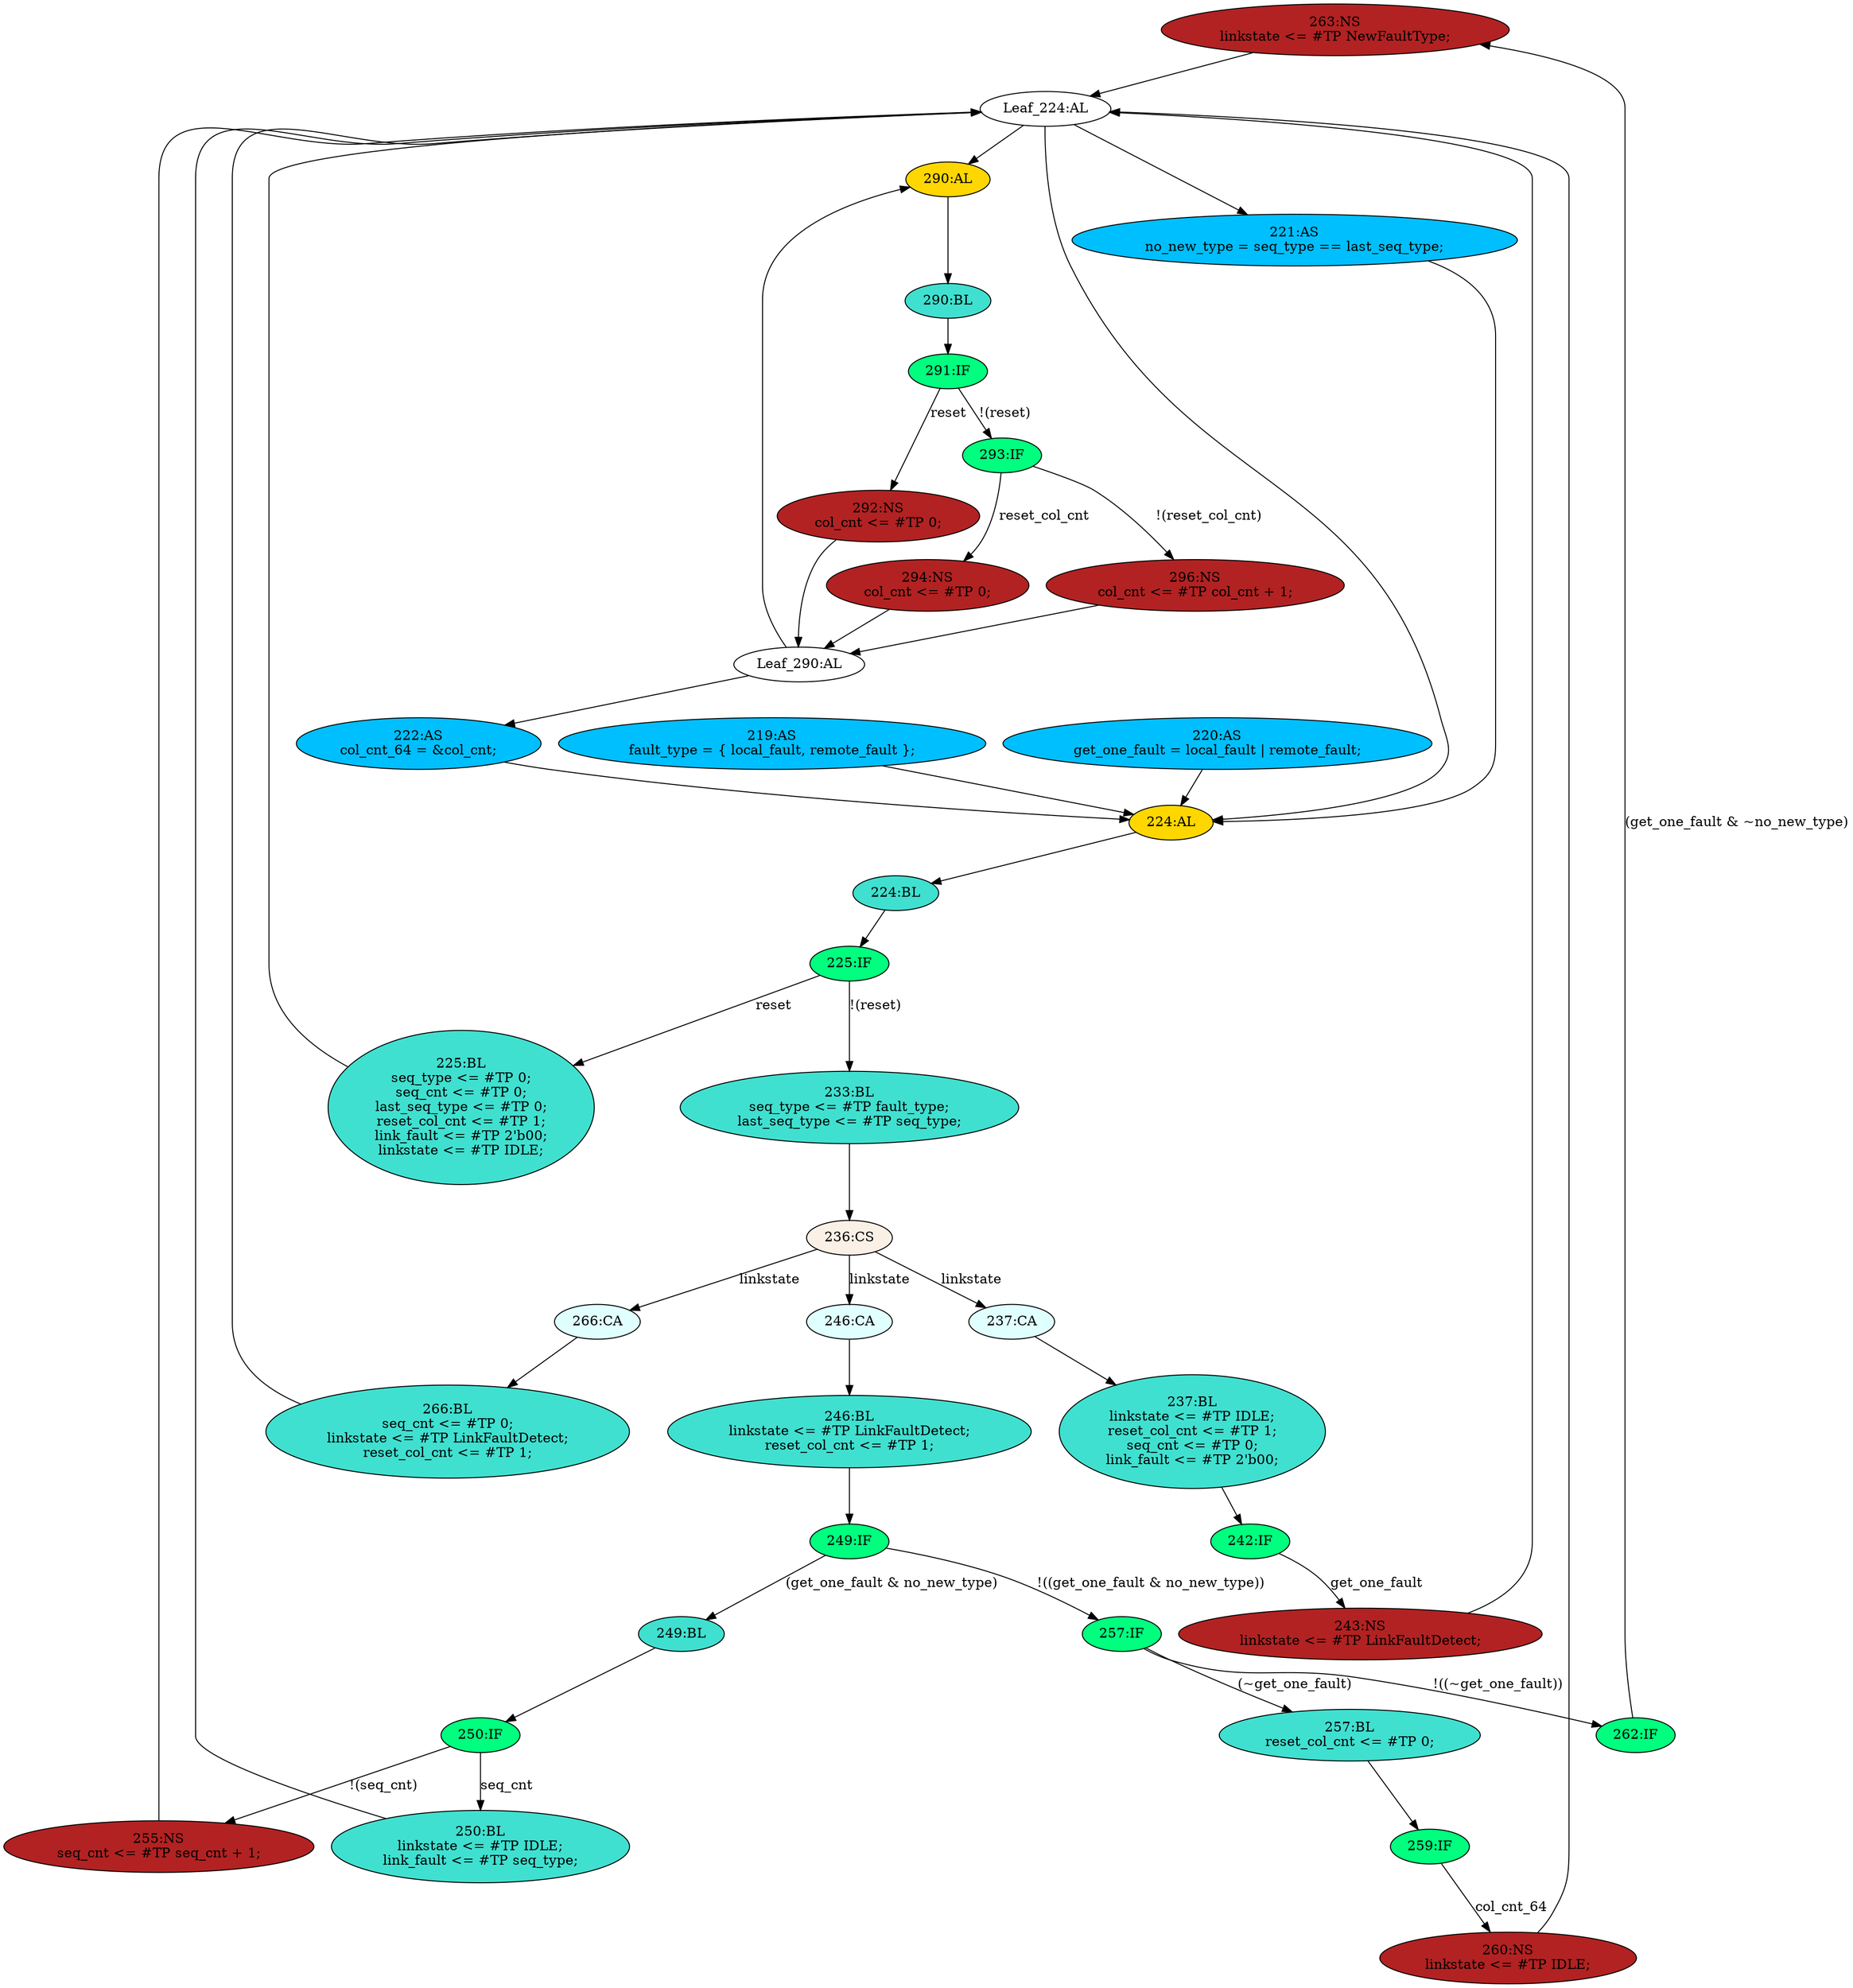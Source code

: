 strict digraph "compose( ,  )" {
	node [label="\N"];
	"263:NS"	 [ast="<pyverilog.vparser.ast.NonblockingSubstitution object at 0x7fe9c2478390>",
		fillcolor=firebrick,
		label="263:NS
linkstate <= #TP NewFaultType;",
		statements="[<pyverilog.vparser.ast.NonblockingSubstitution object at 0x7fe9c2478390>]",
		style=filled,
		typ=NonblockingSubstitution];
	"Leaf_224:AL"	 [def_var="['seq_type', 'link_fault', 'last_seq_type', 'linkstate', 'seq_cnt', 'reset_col_cnt']",
		label="Leaf_224:AL"];
	"263:NS" -> "Leaf_224:AL"	 [cond="[]",
		lineno=None];
	"259:IF"	 [ast="<pyverilog.vparser.ast.IfStatement object at 0x7fe9c2475e10>",
		fillcolor=springgreen,
		label="259:IF",
		statements="[]",
		style=filled,
		typ=IfStatement];
	"260:NS"	 [ast="<pyverilog.vparser.ast.NonblockingSubstitution object at 0x7fe9c2475f90>",
		fillcolor=firebrick,
		label="260:NS
linkstate <= #TP IDLE;",
		statements="[<pyverilog.vparser.ast.NonblockingSubstitution object at 0x7fe9c2475f90>]",
		style=filled,
		typ=NonblockingSubstitution];
	"259:IF" -> "260:NS"	 [cond="['col_cnt_64']",
		label=col_cnt_64,
		lineno=259];
	"262:IF"	 [ast="<pyverilog.vparser.ast.IfStatement object at 0x7fe9c24781d0>",
		fillcolor=springgreen,
		label="262:IF",
		statements="[]",
		style=filled,
		typ=IfStatement];
	"262:IF" -> "263:NS"	 [cond="['get_one_fault', 'no_new_type']",
		label="(get_one_fault & ~no_new_type)",
		lineno=262];
	"250:IF"	 [ast="<pyverilog.vparser.ast.IfStatement object at 0x7fe9c2475790>",
		fillcolor=springgreen,
		label="250:IF",
		statements="[]",
		style=filled,
		typ=IfStatement];
	"250:BL"	 [ast="<pyverilog.vparser.ast.Block object at 0x7fe9c2475550>",
		fillcolor=turquoise,
		label="250:BL
linkstate <= #TP IDLE;
link_fault <= #TP seq_type;",
		statements="[<pyverilog.vparser.ast.NonblockingSubstitution object at 0x7fe9c2475510>, <pyverilog.vparser.ast.NonblockingSubstitution object \
at 0x7fe9c24756d0>]",
		style=filled,
		typ=Block];
	"250:IF" -> "250:BL"	 [cond="['seq_cnt']",
		label=seq_cnt,
		lineno=250];
	"255:NS"	 [ast="<pyverilog.vparser.ast.NonblockingSubstitution object at 0x7fe9c2475990>",
		fillcolor=firebrick,
		label="255:NS
seq_cnt <= #TP seq_cnt + 1;",
		statements="[<pyverilog.vparser.ast.NonblockingSubstitution object at 0x7fe9c2475990>]",
		style=filled,
		typ=NonblockingSubstitution];
	"250:IF" -> "255:NS"	 [cond="['seq_cnt']",
		label="!(seq_cnt)",
		lineno=250];
	"224:AL"	 [ast="<pyverilog.vparser.ast.Always object at 0x7fe9c2341bd0>",
		clk_sens=True,
		fillcolor=gold,
		label="224:AL",
		sens="['rxclk', 'reset']",
		statements="[]",
		style=filled,
		typ=Always,
		use_var="['reset', 'seq_type', 'no_new_type', 'col_cnt_64', 'get_one_fault', 'linkstate', 'seq_cnt', 'fault_type']"];
	"224:BL"	 [ast="<pyverilog.vparser.ast.Block object at 0x7fe9c23412d0>",
		fillcolor=turquoise,
		label="224:BL",
		statements="[]",
		style=filled,
		typ=Block];
	"224:AL" -> "224:BL"	 [cond="[]",
		lineno=None];
	"243:NS"	 [ast="<pyverilog.vparser.ast.NonblockingSubstitution object at 0x7fe9c2470ad0>",
		fillcolor=firebrick,
		label="243:NS
linkstate <= #TP LinkFaultDetect;",
		statements="[<pyverilog.vparser.ast.NonblockingSubstitution object at 0x7fe9c2470ad0>]",
		style=filled,
		typ=NonblockingSubstitution];
	"243:NS" -> "Leaf_224:AL"	 [cond="[]",
		lineno=None];
	"296:NS"	 [ast="<pyverilog.vparser.ast.NonblockingSubstitution object at 0x7fe9c2037210>",
		fillcolor=firebrick,
		label="296:NS
col_cnt <= #TP col_cnt + 1;",
		statements="[<pyverilog.vparser.ast.NonblockingSubstitution object at 0x7fe9c2037210>]",
		style=filled,
		typ=NonblockingSubstitution];
	"Leaf_290:AL"	 [def_var="['col_cnt']",
		label="Leaf_290:AL"];
	"296:NS" -> "Leaf_290:AL"	 [cond="[]",
		lineno=None];
	"249:IF"	 [ast="<pyverilog.vparser.ast.IfStatement object at 0x7fe9c2475a10>",
		fillcolor=springgreen,
		label="249:IF",
		statements="[]",
		style=filled,
		typ=IfStatement];
	"249:BL"	 [ast="<pyverilog.vparser.ast.Block object at 0x7fe9c2475290>",
		fillcolor=turquoise,
		label="249:BL",
		statements="[]",
		style=filled,
		typ=Block];
	"249:IF" -> "249:BL"	 [cond="['get_one_fault', 'no_new_type']",
		label="(get_one_fault & no_new_type)",
		lineno=249];
	"257:IF"	 [ast="<pyverilog.vparser.ast.IfStatement object at 0x7fe9c2475d10>",
		fillcolor=springgreen,
		label="257:IF",
		statements="[]",
		style=filled,
		typ=IfStatement];
	"249:IF" -> "257:IF"	 [cond="['get_one_fault', 'no_new_type']",
		label="!((get_one_fault & no_new_type))",
		lineno=249];
	"293:IF"	 [ast="<pyverilog.vparser.ast.IfStatement object at 0x7fe9c2478f50>",
		fillcolor=springgreen,
		label="293:IF",
		statements="[]",
		style=filled,
		typ=IfStatement];
	"293:IF" -> "296:NS"	 [cond="['reset_col_cnt']",
		label="!(reset_col_cnt)",
		lineno=293];
	"294:NS"	 [ast="<pyverilog.vparser.ast.NonblockingSubstitution object at 0x7fe9c2478f10>",
		fillcolor=firebrick,
		label="294:NS
col_cnt <= #TP 0;",
		statements="[<pyverilog.vparser.ast.NonblockingSubstitution object at 0x7fe9c2478f10>]",
		style=filled,
		typ=NonblockingSubstitution];
	"293:IF" -> "294:NS"	 [cond="['reset_col_cnt']",
		label=reset_col_cnt,
		lineno=293];
	"237:BL"	 [ast="<pyverilog.vparser.ast.Block object at 0x7fe9c2470850>",
		fillcolor=turquoise,
		label="237:BL
linkstate <= #TP IDLE;
reset_col_cnt <= #TP 1;
seq_cnt <= #TP 0;
link_fault <= #TP 2'b00;",
		statements="[<pyverilog.vparser.ast.NonblockingSubstitution object at 0x7fe9c2470210>, <pyverilog.vparser.ast.NonblockingSubstitution object \
at 0x7fe9c2470410>, <pyverilog.vparser.ast.NonblockingSubstitution object at 0x7fe9c24705d0>, <pyverilog.vparser.ast.NonblockingSubstitution \
object at 0x7fe9c2470790>]",
		style=filled,
		typ=Block];
	"242:IF"	 [ast="<pyverilog.vparser.ast.IfStatement object at 0x7fe9c2470910>",
		fillcolor=springgreen,
		label="242:IF",
		statements="[]",
		style=filled,
		typ=IfStatement];
	"237:BL" -> "242:IF"	 [cond="[]",
		lineno=None];
	"246:BL"	 [ast="<pyverilog.vparser.ast.Block object at 0x7fe9c24750d0>",
		fillcolor=turquoise,
		label="246:BL
linkstate <= #TP LinkFaultDetect;
reset_col_cnt <= #TP 1;",
		statements="[<pyverilog.vparser.ast.NonblockingSubstitution object at 0x7fe9c2470d90>, <pyverilog.vparser.ast.NonblockingSubstitution object \
at 0x7fe9c2470fd0>]",
		style=filled,
		typ=Block];
	"246:BL" -> "249:IF"	 [cond="[]",
		lineno=None];
	"294:NS" -> "Leaf_290:AL"	 [cond="[]",
		lineno=None];
	"219:AS"	 [ast="<pyverilog.vparser.ast.Assign object at 0x7fe9c2341c50>",
		def_var="['fault_type']",
		fillcolor=deepskyblue,
		label="219:AS
fault_type = { local_fault, remote_fault };",
		statements="[]",
		style=filled,
		typ=Assign,
		use_var="['local_fault', 'remote_fault']"];
	"219:AS" -> "224:AL";
	"221:AS"	 [ast="<pyverilog.vparser.ast.Assign object at 0x7fe9c2341a50>",
		def_var="['no_new_type']",
		fillcolor=deepskyblue,
		label="221:AS
no_new_type = seq_type == last_seq_type;",
		statements="[]",
		style=filled,
		typ=Assign,
		use_var="['seq_type', 'last_seq_type']"];
	"221:AS" -> "224:AL";
	"249:BL" -> "250:IF"	 [cond="[]",
		lineno=None];
	"225:IF"	 [ast="<pyverilog.vparser.ast.IfStatement object at 0x7fe9c2098ad0>",
		fillcolor=springgreen,
		label="225:IF",
		statements="[]",
		style=filled,
		typ=IfStatement];
	"224:BL" -> "225:IF"	 [cond="[]",
		lineno=None];
	"290:AL"	 [ast="<pyverilog.vparser.ast.Always object at 0x7fe9c24789d0>",
		clk_sens=True,
		fillcolor=gold,
		label="290:AL",
		sens="['rxclk', 'reset']",
		statements="[]",
		style=filled,
		typ=Always,
		use_var="['reset', 'col_cnt', 'reset_col_cnt']"];
	"290:BL"	 [ast="<pyverilog.vparser.ast.Block object at 0x7fe9c2478a50>",
		fillcolor=turquoise,
		label="290:BL",
		statements="[]",
		style=filled,
		typ=Block];
	"290:AL" -> "290:BL"	 [cond="[]",
		lineno=None];
	"250:BL" -> "Leaf_224:AL"	 [cond="[]",
		lineno=None];
	"257:IF" -> "262:IF"	 [cond="['get_one_fault']",
		label="!((~get_one_fault))",
		lineno=257];
	"257:BL"	 [ast="<pyverilog.vparser.ast.Block object at 0x7fe9c2475d50>",
		fillcolor=turquoise,
		label="257:BL
reset_col_cnt <= #TP 0;",
		statements="[<pyverilog.vparser.ast.NonblockingSubstitution object at 0x7fe9c2475c90>]",
		style=filled,
		typ=Block];
	"257:IF" -> "257:BL"	 [cond="['get_one_fault']",
		label="(~get_one_fault)",
		lineno=257];
	"236:CS"	 [ast="<pyverilog.vparser.ast.CaseStatement object at 0x7fe9c2475310>",
		fillcolor=linen,
		label="236:CS",
		statements="[]",
		style=filled,
		typ=CaseStatement];
	"266:CA"	 [ast="<pyverilog.vparser.ast.Case object at 0x7fe9c2475250>",
		fillcolor=lightcyan,
		label="266:CA",
		statements="[]",
		style=filled,
		typ=Case];
	"236:CS" -> "266:CA"	 [cond="['linkstate']",
		label=linkstate,
		lineno=236];
	"246:CA"	 [ast="<pyverilog.vparser.ast.Case object at 0x7fe9c2470b50>",
		fillcolor=lightcyan,
		label="246:CA",
		statements="[]",
		style=filled,
		typ=Case];
	"236:CS" -> "246:CA"	 [cond="['linkstate']",
		label=linkstate,
		lineno=236];
	"237:CA"	 [ast="<pyverilog.vparser.ast.Case object at 0x7fe9c2470050>",
		fillcolor=lightcyan,
		label="237:CA",
		statements="[]",
		style=filled,
		typ=Case];
	"236:CS" -> "237:CA"	 [cond="['linkstate']",
		label=linkstate,
		lineno=236];
	"292:NS"	 [ast="<pyverilog.vparser.ast.NonblockingSubstitution object at 0x7fe9c2478bd0>",
		fillcolor=firebrick,
		label="292:NS
col_cnt <= #TP 0;",
		statements="[<pyverilog.vparser.ast.NonblockingSubstitution object at 0x7fe9c2478bd0>]",
		style=filled,
		typ=NonblockingSubstitution];
	"292:NS" -> "Leaf_290:AL"	 [cond="[]",
		lineno=None];
	"222:AS"	 [ast="<pyverilog.vparser.ast.Assign object at 0x7fe9c2341f10>",
		def_var="['col_cnt_64']",
		fillcolor=deepskyblue,
		label="222:AS
col_cnt_64 = &col_cnt;",
		statements="[]",
		style=filled,
		typ=Assign,
		use_var="['col_cnt']"];
	"222:AS" -> "224:AL";
	"266:BL"	 [ast="<pyverilog.vparser.ast.Block object at 0x7fe9c2478690>",
		fillcolor=turquoise,
		label="266:BL
seq_cnt <= #TP 0;
linkstate <= #TP LinkFaultDetect;
reset_col_cnt <= #TP 1;",
		statements="[<pyverilog.vparser.ast.NonblockingSubstitution object at 0x7fe9c2478410>, <pyverilog.vparser.ast.NonblockingSubstitution object \
at 0x7fe9c2478650>, <pyverilog.vparser.ast.NonblockingSubstitution object at 0x7fe9c2478850>]",
		style=filled,
		typ=Block];
	"266:CA" -> "266:BL"	 [cond="[]",
		lineno=None];
	"233:BL"	 [ast="<pyverilog.vparser.ast.Block object at 0x7fe9c2098f10>",
		fillcolor=turquoise,
		label="233:BL
seq_type <= #TP fault_type;
last_seq_type <= #TP seq_type;",
		statements="[<pyverilog.vparser.ast.NonblockingSubstitution object at 0x7fe9c2098c50>, <pyverilog.vparser.ast.NonblockingSubstitution object \
at 0x7fe9c2098e50>]",
		style=filled,
		typ=Block];
	"225:IF" -> "233:BL"	 [cond="['reset']",
		label="!(reset)",
		lineno=225];
	"225:BL"	 [ast="<pyverilog.vparser.ast.Block object at 0x7fe9c2098890>",
		fillcolor=turquoise,
		label="225:BL
seq_type <= #TP 0;
seq_cnt <= #TP 0;
last_seq_type <= #TP 0;
reset_col_cnt <= #TP 1;
link_fault <= #TP 2'b00;
linkstate <= #\
TP IDLE;",
		statements="[<pyverilog.vparser.ast.NonblockingSubstitution object at 0x7fe9c20980d0>, <pyverilog.vparser.ast.NonblockingSubstitution object \
at 0x7fe9c2098290>, <pyverilog.vparser.ast.NonblockingSubstitution object at 0x7fe9c2098490>, <pyverilog.vparser.ast.NonblockingSubstitution \
object at 0x7fe9c2098690>, <pyverilog.vparser.ast.NonblockingSubstitution object at 0x7fe9c2098850>, <pyverilog.vparser.ast.NonblockingSubstitution \
object at 0x7fe9c2098a10>]",
		style=filled,
		typ=Block];
	"225:IF" -> "225:BL"	 [cond="['reset']",
		label=reset,
		lineno=225];
	"246:CA" -> "246:BL"	 [cond="[]",
		lineno=None];
	"237:CA" -> "237:BL"	 [cond="[]",
		lineno=None];
	"233:BL" -> "236:CS"	 [cond="[]",
		lineno=None];
	"255:NS" -> "Leaf_224:AL"	 [cond="[]",
		lineno=None];
	"260:NS" -> "Leaf_224:AL"	 [cond="[]",
		lineno=None];
	"Leaf_224:AL" -> "224:AL";
	"Leaf_224:AL" -> "221:AS";
	"Leaf_224:AL" -> "290:AL";
	"291:IF"	 [ast="<pyverilog.vparser.ast.IfStatement object at 0x7fe9c2478c10>",
		fillcolor=springgreen,
		label="291:IF",
		statements="[]",
		style=filled,
		typ=IfStatement];
	"290:BL" -> "291:IF"	 [cond="[]",
		lineno=None];
	"242:IF" -> "243:NS"	 [cond="['get_one_fault']",
		label=get_one_fault,
		lineno=242];
	"291:IF" -> "293:IF"	 [cond="['reset']",
		label="!(reset)",
		lineno=291];
	"291:IF" -> "292:NS"	 [cond="['reset']",
		label=reset,
		lineno=291];
	"257:BL" -> "259:IF"	 [cond="[]",
		lineno=None];
	"220:AS"	 [ast="<pyverilog.vparser.ast.Assign object at 0x7fe9c2341890>",
		def_var="['get_one_fault']",
		fillcolor=deepskyblue,
		label="220:AS
get_one_fault = local_fault | remote_fault;",
		statements="[]",
		style=filled,
		typ=Assign,
		use_var="['local_fault', 'remote_fault']"];
	"220:AS" -> "224:AL";
	"Leaf_290:AL" -> "290:AL";
	"Leaf_290:AL" -> "222:AS";
	"225:BL" -> "Leaf_224:AL"	 [cond="[]",
		lineno=None];
	"266:BL" -> "Leaf_224:AL"	 [cond="[]",
		lineno=None];
}
